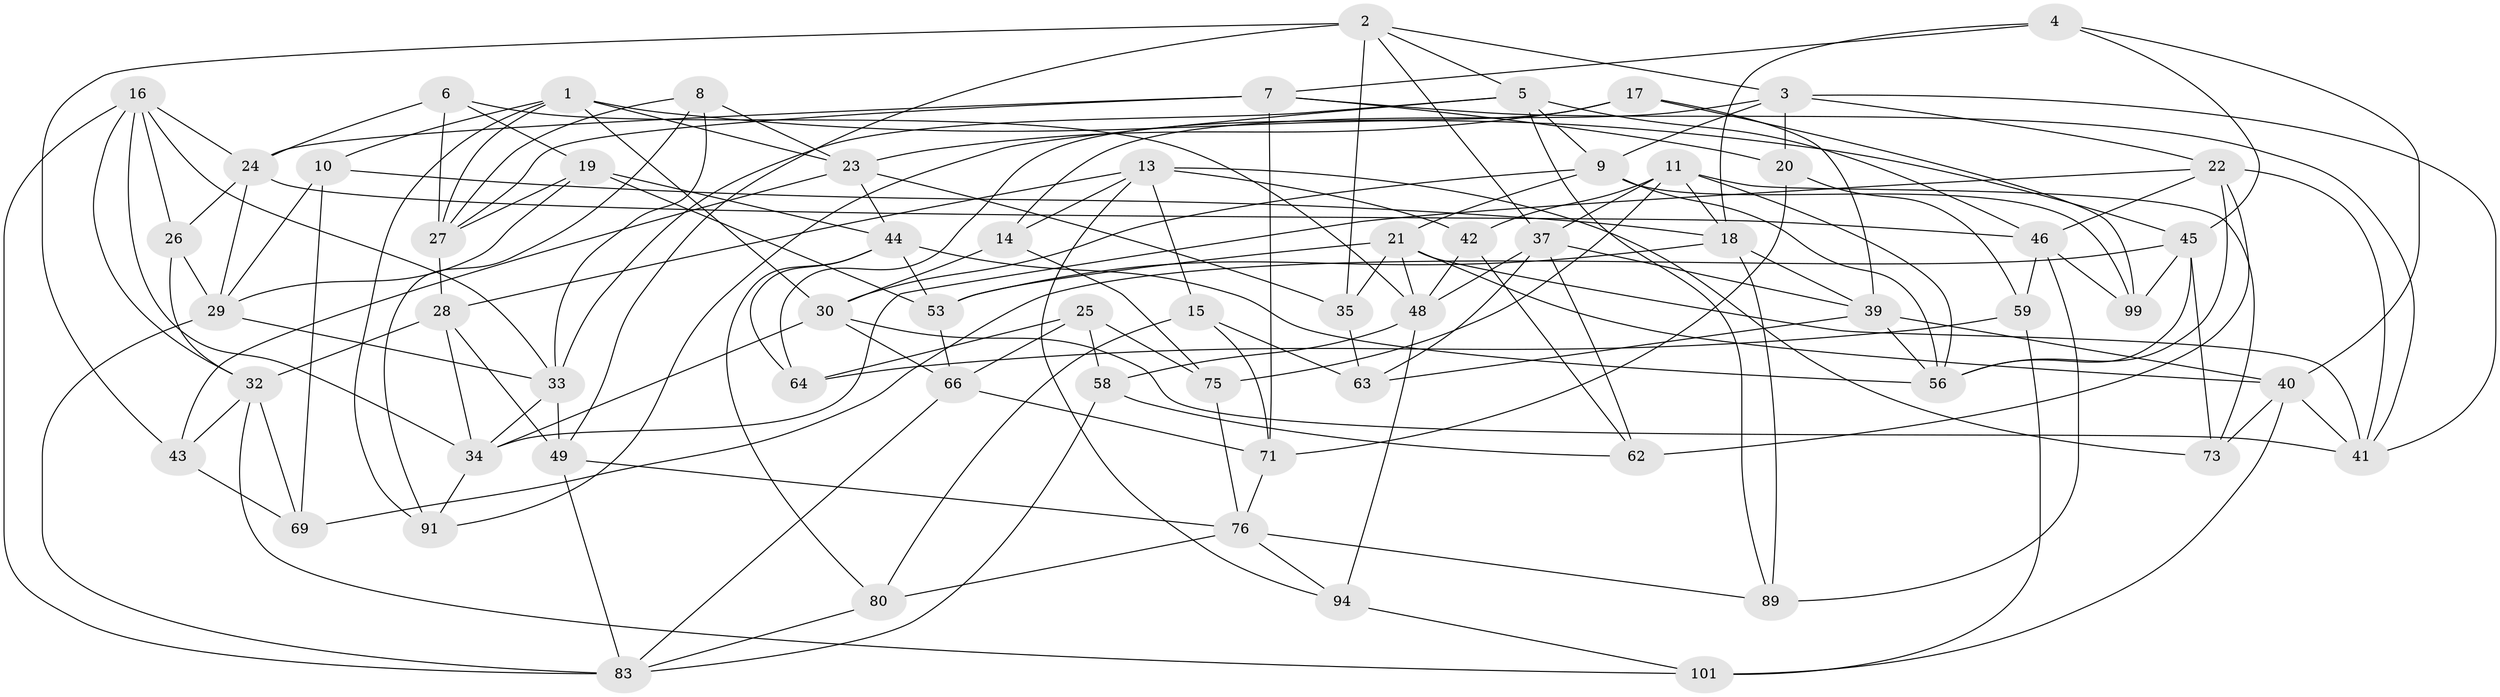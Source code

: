// original degree distribution, {4: 1.0}
// Generated by graph-tools (version 1.1) at 2025/42/03/06/25 10:42:23]
// undirected, 64 vertices, 162 edges
graph export_dot {
graph [start="1"]
  node [color=gray90,style=filled];
  1 [super="+97"];
  2 [super="+77"];
  3 [super="+60"];
  4;
  5 [super="+67"];
  6;
  7 [super="+81"];
  8;
  9 [super="+12"];
  10;
  11 [super="+47"];
  13 [super="+55"];
  14;
  15;
  16 [super="+68"];
  17;
  18 [super="+50"];
  19 [super="+84"];
  20;
  21 [super="+31"];
  22 [super="+36"];
  23 [super="+38"];
  24 [super="+74"];
  25;
  26;
  27 [super="+88"];
  28 [super="+98"];
  29 [super="+82"];
  30 [super="+61"];
  32 [super="+87"];
  33 [super="+51"];
  34 [super="+70"];
  35;
  37 [super="+72"];
  39 [super="+92"];
  40 [super="+57"];
  41 [super="+95"];
  42;
  43;
  44 [super="+65"];
  45 [super="+78"];
  46 [super="+52"];
  48 [super="+54"];
  49 [super="+93"];
  53 [super="+79"];
  56 [super="+85"];
  58;
  59;
  62;
  63;
  64;
  66 [super="+90"];
  69;
  71 [super="+100"];
  73;
  75;
  76 [super="+86"];
  80;
  83 [super="+96"];
  89;
  91;
  94;
  99;
  101;
  1 -- 91;
  1 -- 10;
  1 -- 23;
  1 -- 45;
  1 -- 30;
  1 -- 27;
  2 -- 35;
  2 -- 43;
  2 -- 49;
  2 -- 5;
  2 -- 37;
  2 -- 3;
  3 -- 41;
  3 -- 20;
  3 -- 14;
  3 -- 9;
  3 -- 22;
  4 -- 7;
  4 -- 40;
  4 -- 45;
  4 -- 18;
  5 -- 89;
  5 -- 91;
  5 -- 46;
  5 -- 9;
  5 -- 33;
  6 -- 48;
  6 -- 27;
  6 -- 19;
  6 -- 24;
  7 -- 41;
  7 -- 24;
  7 -- 27;
  7 -- 20;
  7 -- 71;
  8 -- 91;
  8 -- 33;
  8 -- 27;
  8 -- 23;
  9 -- 99;
  9 -- 56;
  9 -- 21;
  9 -- 30;
  10 -- 69;
  10 -- 18;
  10 -- 29;
  11 -- 75;
  11 -- 73;
  11 -- 37;
  11 -- 18;
  11 -- 56;
  11 -- 42;
  13 -- 94;
  13 -- 42;
  13 -- 73;
  13 -- 28;
  13 -- 14;
  13 -- 15;
  14 -- 30;
  14 -- 75;
  15 -- 80;
  15 -- 63;
  15 -- 71;
  16 -- 26;
  16 -- 34;
  16 -- 32;
  16 -- 83;
  16 -- 33;
  16 -- 24;
  17 -- 64;
  17 -- 39;
  17 -- 99;
  17 -- 23;
  18 -- 53;
  18 -- 89;
  18 -- 39;
  19 -- 44;
  19 -- 27;
  19 -- 53 [weight=2];
  19 -- 29;
  20 -- 59;
  20 -- 71;
  21 -- 41;
  21 -- 35;
  21 -- 53;
  21 -- 48;
  21 -- 40;
  22 -- 46;
  22 -- 56;
  22 -- 62;
  22 -- 41;
  22 -- 34;
  23 -- 35;
  23 -- 44;
  23 -- 43;
  24 -- 46;
  24 -- 29;
  24 -- 26;
  25 -- 64;
  25 -- 75;
  25 -- 58;
  25 -- 66;
  26 -- 29;
  26 -- 32;
  27 -- 28;
  28 -- 49 [weight=2];
  28 -- 32;
  28 -- 34;
  29 -- 33;
  29 -- 83;
  30 -- 66;
  30 -- 41;
  30 -- 34;
  32 -- 101;
  32 -- 43;
  32 -- 69;
  33 -- 34;
  33 -- 49;
  34 -- 91;
  35 -- 63;
  37 -- 63;
  37 -- 48;
  37 -- 62;
  37 -- 39;
  39 -- 63;
  39 -- 56;
  39 -- 40;
  40 -- 101;
  40 -- 73;
  40 -- 41;
  42 -- 62;
  42 -- 48;
  43 -- 69;
  44 -- 80;
  44 -- 64;
  44 -- 56;
  44 -- 53;
  45 -- 73;
  45 -- 99;
  45 -- 69;
  45 -- 56;
  46 -- 59;
  46 -- 89;
  46 -- 99;
  48 -- 58;
  48 -- 94;
  49 -- 83;
  49 -- 76;
  53 -- 66;
  58 -- 62;
  58 -- 83;
  59 -- 101;
  59 -- 64;
  66 -- 71 [weight=2];
  66 -- 83;
  71 -- 76;
  75 -- 76;
  76 -- 80;
  76 -- 89;
  76 -- 94;
  80 -- 83;
  94 -- 101;
}
